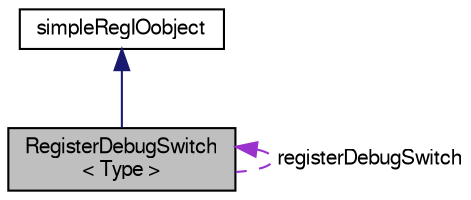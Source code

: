 digraph "RegisterDebugSwitch&lt; Type &gt;"
{
  bgcolor="transparent";
  edge [fontname="FreeSans",fontsize="10",labelfontname="FreeSans",labelfontsize="10"];
  node [fontname="FreeSans",fontsize="10",shape=record];
  Node1 [label="RegisterDebugSwitch\l\< Type \>",height=0.2,width=0.4,color="black", fillcolor="grey75", style="filled" fontcolor="black"];
  Node2 -> Node1 [dir="back",color="midnightblue",fontsize="10",style="solid",fontname="FreeSans"];
  Node2 [label="simpleRegIOobject",height=0.2,width=0.4,color="black",URL="$a02247.html",tooltip="Abstract base class for registered object with I/O. Used in debug symbol registration. "];
  Node1 -> Node1 [dir="back",color="darkorchid3",fontsize="10",style="dashed",label=" registerDebugSwitch" ,fontname="FreeSans"];
}
